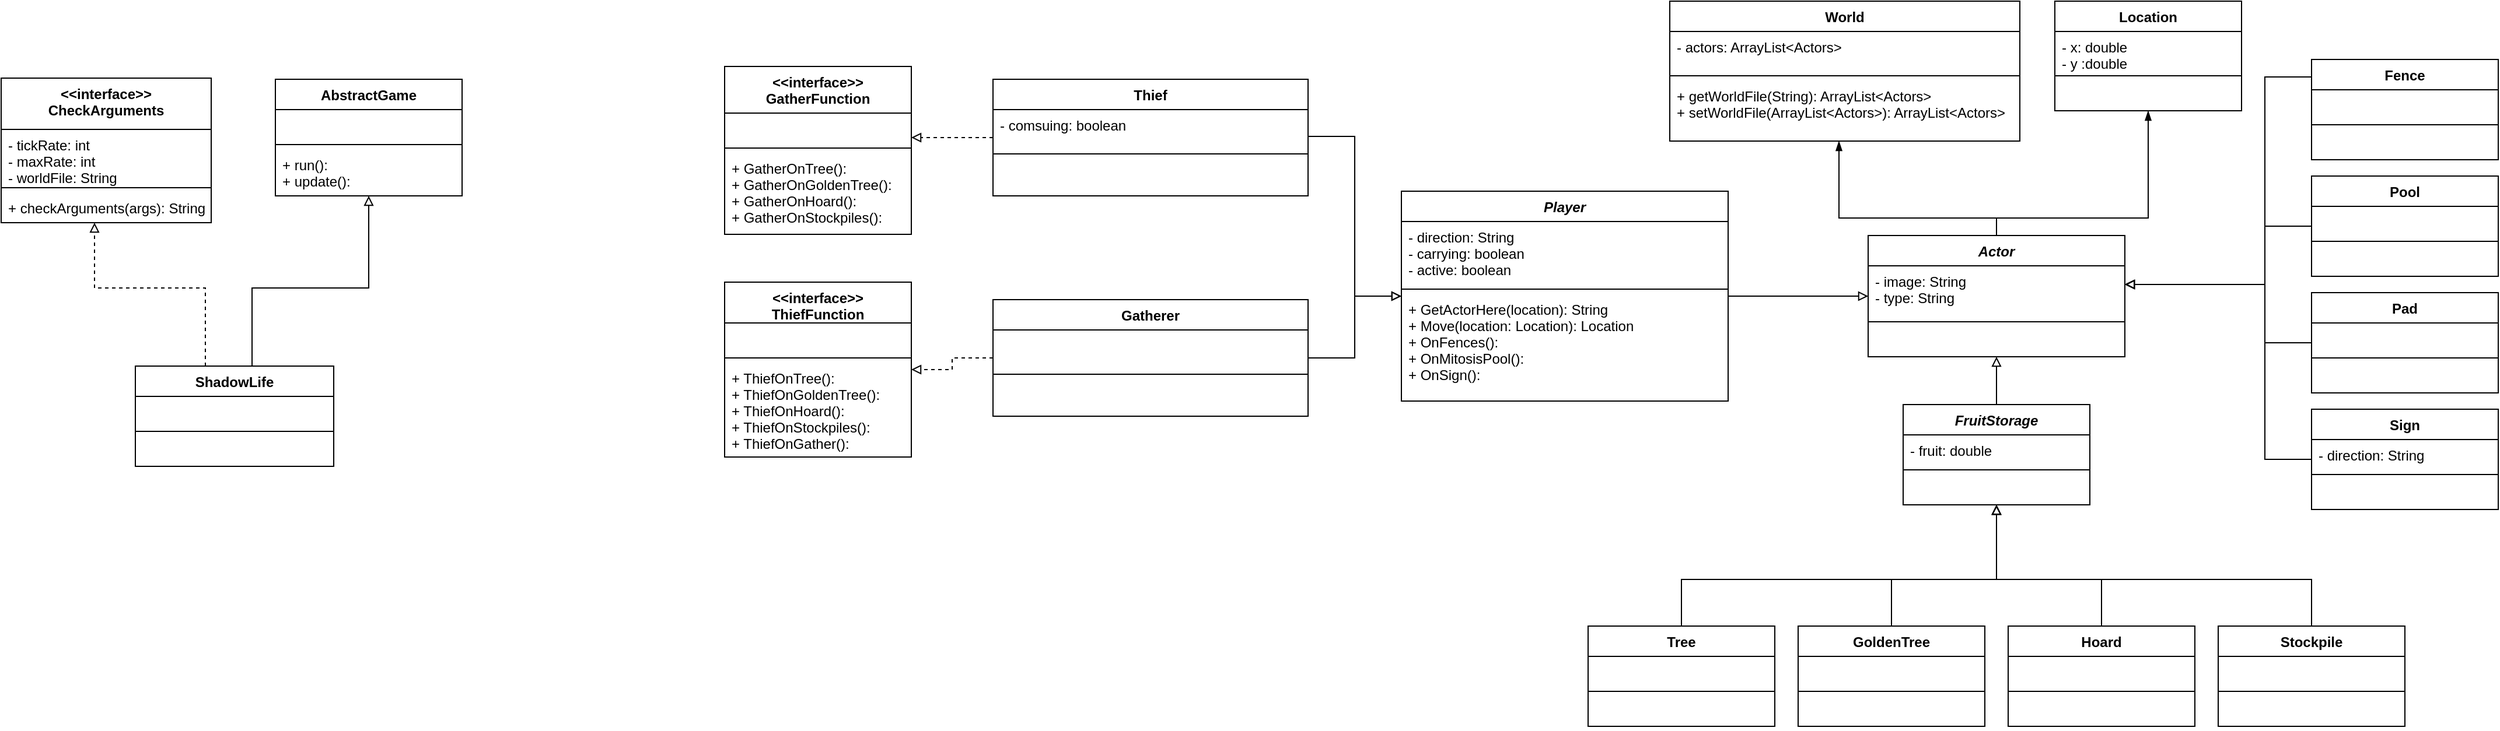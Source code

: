 <mxfile version="13.8.1" type="github">
  <diagram id="8bXLAqBgpqBfF3MkcfT9" name="Page-1">
    <mxGraphModel dx="2902" dy="1846" grid="1" gridSize="10" guides="1" tooltips="1" connect="1" arrows="1" fold="1" page="1" pageScale="1" pageWidth="827" pageHeight="1169" math="0" shadow="0">
      <root>
        <mxCell id="0" />
        <mxCell id="1" parent="0" />
        <mxCell id="_KqUHUQxYsWN_y9WbBXg-69" style="edgeStyle=orthogonalEdgeStyle;rounded=0;orthogonalLoop=1;jettySize=auto;html=1;endArrow=blockThin;endFill=1;" parent="1" source="AUTX05rUSj2o7FPqUN2a-1" target="_KqUHUQxYsWN_y9WbBXg-49" edge="1">
          <mxGeometry relative="1" as="geometry">
            <Array as="points">
              <mxPoint x="440" y="170" />
              <mxPoint x="570" y="170" />
            </Array>
          </mxGeometry>
        </mxCell>
        <mxCell id="_KqUHUQxYsWN_y9WbBXg-70" style="edgeStyle=orthogonalEdgeStyle;rounded=0;orthogonalLoop=1;jettySize=auto;html=1;endArrow=blockThin;endFill=1;" parent="1" source="AUTX05rUSj2o7FPqUN2a-1" target="_KqUHUQxYsWN_y9WbBXg-53" edge="1">
          <mxGeometry relative="1" as="geometry">
            <Array as="points">
              <mxPoint x="440" y="170" />
              <mxPoint x="305" y="170" />
            </Array>
          </mxGeometry>
        </mxCell>
        <mxCell id="_KqUHUQxYsWN_y9WbBXg-61" style="edgeStyle=orthogonalEdgeStyle;rounded=0;orthogonalLoop=1;jettySize=auto;html=1;endArrow=block;endFill=0;" parent="1" source="_KqUHUQxYsWN_y9WbBXg-1" target="_KqUHUQxYsWN_y9WbBXg-33" edge="1">
          <mxGeometry relative="1" as="geometry">
            <Array as="points">
              <mxPoint x="170" y="480" />
              <mxPoint x="440" y="480" />
            </Array>
          </mxGeometry>
        </mxCell>
        <mxCell id="_KqUHUQxYsWN_y9WbBXg-65" style="edgeStyle=orthogonalEdgeStyle;rounded=0;orthogonalLoop=1;jettySize=auto;html=1;endArrow=block;endFill=0;" parent="1" source="_KqUHUQxYsWN_y9WbBXg-33" target="AUTX05rUSj2o7FPqUN2a-1" edge="1">
          <mxGeometry relative="1" as="geometry" />
        </mxCell>
        <mxCell id="_KqUHUQxYsWN_y9WbBXg-33" value="FruitStorage" style="swimlane;fontStyle=3;align=center;verticalAlign=top;childLayout=stackLayout;horizontal=1;startSize=26;horizontalStack=0;resizeParent=1;resizeParentMax=0;resizeLast=0;collapsible=1;marginBottom=0;" parent="1" vertex="1">
          <mxGeometry x="360" y="330" width="160" height="86" as="geometry" />
        </mxCell>
        <mxCell id="_KqUHUQxYsWN_y9WbBXg-34" value="- fruit: double" style="text;strokeColor=none;fillColor=none;align=left;verticalAlign=top;spacingLeft=4;spacingRight=4;overflow=hidden;rotatable=0;points=[[0,0.5],[1,0.5]];portConstraint=eastwest;" parent="_KqUHUQxYsWN_y9WbBXg-33" vertex="1">
          <mxGeometry y="26" width="160" height="26" as="geometry" />
        </mxCell>
        <mxCell id="_KqUHUQxYsWN_y9WbBXg-35" value="" style="line;strokeWidth=1;fillColor=none;align=left;verticalAlign=middle;spacingTop=-1;spacingLeft=3;spacingRight=3;rotatable=0;labelPosition=right;points=[];portConstraint=eastwest;" parent="_KqUHUQxYsWN_y9WbBXg-33" vertex="1">
          <mxGeometry y="52" width="160" height="8" as="geometry" />
        </mxCell>
        <mxCell id="_KqUHUQxYsWN_y9WbBXg-36" value=" " style="text;strokeColor=none;fillColor=none;align=left;verticalAlign=top;spacingLeft=4;spacingRight=4;overflow=hidden;rotatable=0;points=[[0,0.5],[1,0.5]];portConstraint=eastwest;" parent="_KqUHUQxYsWN_y9WbBXg-33" vertex="1">
          <mxGeometry y="60" width="160" height="26" as="geometry" />
        </mxCell>
        <mxCell id="_KqUHUQxYsWN_y9WbBXg-66" style="edgeStyle=orthogonalEdgeStyle;rounded=0;orthogonalLoop=1;jettySize=auto;html=1;endArrow=block;endFill=0;" parent="1" source="_KqUHUQxYsWN_y9WbBXg-37" target="AUTX05rUSj2o7FPqUN2a-1" edge="1">
          <mxGeometry relative="1" as="geometry" />
        </mxCell>
        <mxCell id="_KqUHUQxYsWN_y9WbBXg-67" style="edgeStyle=orthogonalEdgeStyle;rounded=0;orthogonalLoop=1;jettySize=auto;html=1;endArrow=block;endFill=0;" parent="1" source="_KqUHUQxYsWN_y9WbBXg-41" target="_KqUHUQxYsWN_y9WbBXg-37" edge="1">
          <mxGeometry relative="1" as="geometry">
            <Array as="points">
              <mxPoint x="-110" y="100" />
              <mxPoint x="-110" y="237" />
            </Array>
          </mxGeometry>
        </mxCell>
        <mxCell id="OPrXJ3ff7VwbG-L7M6mP-23" style="edgeStyle=orthogonalEdgeStyle;rounded=0;orthogonalLoop=1;jettySize=auto;html=1;endArrow=block;endFill=0;dashed=1;" edge="1" parent="1" source="_KqUHUQxYsWN_y9WbBXg-41" target="OPrXJ3ff7VwbG-L7M6mP-15">
          <mxGeometry relative="1" as="geometry">
            <Array as="points">
              <mxPoint x="-490" y="100" />
              <mxPoint x="-490" y="100" />
            </Array>
          </mxGeometry>
        </mxCell>
        <mxCell id="OPrXJ3ff7VwbG-L7M6mP-24" style="edgeStyle=orthogonalEdgeStyle;rounded=0;orthogonalLoop=1;jettySize=auto;html=1;dashed=1;endArrow=block;endFill=0;" edge="1" parent="1" source="_KqUHUQxYsWN_y9WbBXg-45" target="OPrXJ3ff7VwbG-L7M6mP-19">
          <mxGeometry relative="1" as="geometry" />
        </mxCell>
        <mxCell id="_KqUHUQxYsWN_y9WbBXg-57" style="edgeStyle=orthogonalEdgeStyle;rounded=0;orthogonalLoop=1;jettySize=auto;html=1;endArrow=block;endFill=0;" parent="1" source="_KqUHUQxYsWN_y9WbBXg-18" target="AUTX05rUSj2o7FPqUN2a-1" edge="1">
          <mxGeometry relative="1" as="geometry">
            <Array as="points">
              <mxPoint x="790" y="49" />
              <mxPoint x="670" y="49" />
              <mxPoint x="670" y="227" />
            </Array>
          </mxGeometry>
        </mxCell>
        <mxCell id="_KqUHUQxYsWN_y9WbBXg-17" value="Fence" style="swimlane;fontStyle=1;align=center;verticalAlign=top;childLayout=stackLayout;horizontal=1;startSize=26;horizontalStack=0;resizeParent=1;resizeParentMax=0;resizeLast=0;collapsible=1;marginBottom=0;" parent="1" vertex="1">
          <mxGeometry x="710" y="34" width="160" height="86" as="geometry" />
        </mxCell>
        <mxCell id="_KqUHUQxYsWN_y9WbBXg-18" value=" " style="text;strokeColor=none;fillColor=none;align=left;verticalAlign=top;spacingLeft=4;spacingRight=4;overflow=hidden;rotatable=0;points=[[0,0.5],[1,0.5]];portConstraint=eastwest;" parent="_KqUHUQxYsWN_y9WbBXg-17" vertex="1">
          <mxGeometry y="26" width="160" height="26" as="geometry" />
        </mxCell>
        <mxCell id="_KqUHUQxYsWN_y9WbBXg-19" value="" style="line;strokeWidth=1;fillColor=none;align=left;verticalAlign=middle;spacingTop=-1;spacingLeft=3;spacingRight=3;rotatable=0;labelPosition=right;points=[];portConstraint=eastwest;" parent="_KqUHUQxYsWN_y9WbBXg-17" vertex="1">
          <mxGeometry y="52" width="160" height="8" as="geometry" />
        </mxCell>
        <mxCell id="_KqUHUQxYsWN_y9WbBXg-20" value=" " style="text;strokeColor=none;fillColor=none;align=left;verticalAlign=top;spacingLeft=4;spacingRight=4;overflow=hidden;rotatable=0;points=[[0,0.5],[1,0.5]];portConstraint=eastwest;" parent="_KqUHUQxYsWN_y9WbBXg-17" vertex="1">
          <mxGeometry y="60" width="160" height="26" as="geometry" />
        </mxCell>
        <mxCell id="_KqUHUQxYsWN_y9WbBXg-58" style="edgeStyle=orthogonalEdgeStyle;rounded=0;orthogonalLoop=1;jettySize=auto;html=1;endArrow=block;endFill=0;" parent="1" source="_KqUHUQxYsWN_y9WbBXg-21" target="AUTX05rUSj2o7FPqUN2a-1" edge="1">
          <mxGeometry relative="1" as="geometry">
            <Array as="points">
              <mxPoint x="670" y="177" />
              <mxPoint x="670" y="227" />
            </Array>
          </mxGeometry>
        </mxCell>
        <mxCell id="_KqUHUQxYsWN_y9WbBXg-21" value="Pool" style="swimlane;fontStyle=1;align=center;verticalAlign=top;childLayout=stackLayout;horizontal=1;startSize=26;horizontalStack=0;resizeParent=1;resizeParentMax=0;resizeLast=0;collapsible=1;marginBottom=0;" parent="1" vertex="1">
          <mxGeometry x="710" y="134" width="160" height="86" as="geometry" />
        </mxCell>
        <mxCell id="_KqUHUQxYsWN_y9WbBXg-22" value=" " style="text;strokeColor=none;fillColor=none;align=left;verticalAlign=top;spacingLeft=4;spacingRight=4;overflow=hidden;rotatable=0;points=[[0,0.5],[1,0.5]];portConstraint=eastwest;" parent="_KqUHUQxYsWN_y9WbBXg-21" vertex="1">
          <mxGeometry y="26" width="160" height="26" as="geometry" />
        </mxCell>
        <mxCell id="_KqUHUQxYsWN_y9WbBXg-23" value="" style="line;strokeWidth=1;fillColor=none;align=left;verticalAlign=middle;spacingTop=-1;spacingLeft=3;spacingRight=3;rotatable=0;labelPosition=right;points=[];portConstraint=eastwest;" parent="_KqUHUQxYsWN_y9WbBXg-21" vertex="1">
          <mxGeometry y="52" width="160" height="8" as="geometry" />
        </mxCell>
        <mxCell id="_KqUHUQxYsWN_y9WbBXg-24" value=" " style="text;strokeColor=none;fillColor=none;align=left;verticalAlign=top;spacingLeft=4;spacingRight=4;overflow=hidden;rotatable=0;points=[[0,0.5],[1,0.5]];portConstraint=eastwest;" parent="_KqUHUQxYsWN_y9WbBXg-21" vertex="1">
          <mxGeometry y="60" width="160" height="26" as="geometry" />
        </mxCell>
        <mxCell id="_KqUHUQxYsWN_y9WbBXg-59" style="edgeStyle=orthogonalEdgeStyle;rounded=0;orthogonalLoop=1;jettySize=auto;html=1;endArrow=block;endFill=0;" parent="1" source="_KqUHUQxYsWN_y9WbBXg-25" target="AUTX05rUSj2o7FPqUN2a-1" edge="1">
          <mxGeometry relative="1" as="geometry">
            <Array as="points">
              <mxPoint x="670" y="277" />
              <mxPoint x="670" y="227" />
            </Array>
          </mxGeometry>
        </mxCell>
        <mxCell id="_KqUHUQxYsWN_y9WbBXg-25" value="Pad" style="swimlane;fontStyle=1;align=center;verticalAlign=top;childLayout=stackLayout;horizontal=1;startSize=26;horizontalStack=0;resizeParent=1;resizeParentMax=0;resizeLast=0;collapsible=1;marginBottom=0;" parent="1" vertex="1">
          <mxGeometry x="710" y="234" width="160" height="86" as="geometry" />
        </mxCell>
        <mxCell id="_KqUHUQxYsWN_y9WbBXg-26" value=" " style="text;strokeColor=none;fillColor=none;align=left;verticalAlign=top;spacingLeft=4;spacingRight=4;overflow=hidden;rotatable=0;points=[[0,0.5],[1,0.5]];portConstraint=eastwest;" parent="_KqUHUQxYsWN_y9WbBXg-25" vertex="1">
          <mxGeometry y="26" width="160" height="26" as="geometry" />
        </mxCell>
        <mxCell id="_KqUHUQxYsWN_y9WbBXg-27" value="" style="line;strokeWidth=1;fillColor=none;align=left;verticalAlign=middle;spacingTop=-1;spacingLeft=3;spacingRight=3;rotatable=0;labelPosition=right;points=[];portConstraint=eastwest;" parent="_KqUHUQxYsWN_y9WbBXg-25" vertex="1">
          <mxGeometry y="52" width="160" height="8" as="geometry" />
        </mxCell>
        <mxCell id="_KqUHUQxYsWN_y9WbBXg-28" value=" " style="text;strokeColor=none;fillColor=none;align=left;verticalAlign=top;spacingLeft=4;spacingRight=4;overflow=hidden;rotatable=0;points=[[0,0.5],[1,0.5]];portConstraint=eastwest;" parent="_KqUHUQxYsWN_y9WbBXg-25" vertex="1">
          <mxGeometry y="60" width="160" height="26" as="geometry" />
        </mxCell>
        <mxCell id="_KqUHUQxYsWN_y9WbBXg-60" style="edgeStyle=orthogonalEdgeStyle;rounded=0;orthogonalLoop=1;jettySize=auto;html=1;endArrow=block;endFill=0;" parent="1" source="_KqUHUQxYsWN_y9WbBXg-29" target="AUTX05rUSj2o7FPqUN2a-1" edge="1">
          <mxGeometry relative="1" as="geometry">
            <Array as="points">
              <mxPoint x="670" y="377" />
              <mxPoint x="670" y="227" />
            </Array>
          </mxGeometry>
        </mxCell>
        <mxCell id="_KqUHUQxYsWN_y9WbBXg-29" value="Sign" style="swimlane;fontStyle=1;align=center;verticalAlign=top;childLayout=stackLayout;horizontal=1;startSize=26;horizontalStack=0;resizeParent=1;resizeParentMax=0;resizeLast=0;collapsible=1;marginBottom=0;" parent="1" vertex="1">
          <mxGeometry x="710" y="334" width="160" height="86" as="geometry" />
        </mxCell>
        <mxCell id="_KqUHUQxYsWN_y9WbBXg-30" value="- direction: String" style="text;strokeColor=none;fillColor=none;align=left;verticalAlign=top;spacingLeft=4;spacingRight=4;overflow=hidden;rotatable=0;points=[[0,0.5],[1,0.5]];portConstraint=eastwest;" parent="_KqUHUQxYsWN_y9WbBXg-29" vertex="1">
          <mxGeometry y="26" width="160" height="26" as="geometry" />
        </mxCell>
        <mxCell id="_KqUHUQxYsWN_y9WbBXg-31" value="" style="line;strokeWidth=1;fillColor=none;align=left;verticalAlign=middle;spacingTop=-1;spacingLeft=3;spacingRight=3;rotatable=0;labelPosition=right;points=[];portConstraint=eastwest;" parent="_KqUHUQxYsWN_y9WbBXg-29" vertex="1">
          <mxGeometry y="52" width="160" height="8" as="geometry" />
        </mxCell>
        <mxCell id="_KqUHUQxYsWN_y9WbBXg-32" value=" " style="text;strokeColor=none;fillColor=none;align=left;verticalAlign=top;spacingLeft=4;spacingRight=4;overflow=hidden;rotatable=0;points=[[0,0.5],[1,0.5]];portConstraint=eastwest;" parent="_KqUHUQxYsWN_y9WbBXg-29" vertex="1">
          <mxGeometry y="60" width="160" height="26" as="geometry" />
        </mxCell>
        <mxCell id="_KqUHUQxYsWN_y9WbBXg-63" style="edgeStyle=orthogonalEdgeStyle;rounded=0;orthogonalLoop=1;jettySize=auto;html=1;endArrow=block;endFill=0;" parent="1" source="_KqUHUQxYsWN_y9WbBXg-9" target="_KqUHUQxYsWN_y9WbBXg-33" edge="1">
          <mxGeometry relative="1" as="geometry">
            <Array as="points">
              <mxPoint x="530" y="480" />
              <mxPoint x="440" y="480" />
            </Array>
          </mxGeometry>
        </mxCell>
        <mxCell id="_KqUHUQxYsWN_y9WbBXg-9" value="Hoard" style="swimlane;fontStyle=1;align=center;verticalAlign=top;childLayout=stackLayout;horizontal=1;startSize=26;horizontalStack=0;resizeParent=1;resizeParentMax=0;resizeLast=0;collapsible=1;marginBottom=0;" parent="1" vertex="1">
          <mxGeometry x="450" y="520" width="160" height="86" as="geometry" />
        </mxCell>
        <mxCell id="_KqUHUQxYsWN_y9WbBXg-10" value=" " style="text;strokeColor=none;fillColor=none;align=left;verticalAlign=top;spacingLeft=4;spacingRight=4;overflow=hidden;rotatable=0;points=[[0,0.5],[1,0.5]];portConstraint=eastwest;" parent="_KqUHUQxYsWN_y9WbBXg-9" vertex="1">
          <mxGeometry y="26" width="160" height="26" as="geometry" />
        </mxCell>
        <mxCell id="_KqUHUQxYsWN_y9WbBXg-11" value="" style="line;strokeWidth=1;fillColor=none;align=left;verticalAlign=middle;spacingTop=-1;spacingLeft=3;spacingRight=3;rotatable=0;labelPosition=right;points=[];portConstraint=eastwest;" parent="_KqUHUQxYsWN_y9WbBXg-9" vertex="1">
          <mxGeometry y="52" width="160" height="8" as="geometry" />
        </mxCell>
        <mxCell id="_KqUHUQxYsWN_y9WbBXg-12" value=" " style="text;strokeColor=none;fillColor=none;align=left;verticalAlign=top;spacingLeft=4;spacingRight=4;overflow=hidden;rotatable=0;points=[[0,0.5],[1,0.5]];portConstraint=eastwest;" parent="_KqUHUQxYsWN_y9WbBXg-9" vertex="1">
          <mxGeometry y="60" width="160" height="26" as="geometry" />
        </mxCell>
        <mxCell id="_KqUHUQxYsWN_y9WbBXg-62" style="edgeStyle=orthogonalEdgeStyle;rounded=0;orthogonalLoop=1;jettySize=auto;html=1;endArrow=block;endFill=0;" parent="1" source="_KqUHUQxYsWN_y9WbBXg-5" target="_KqUHUQxYsWN_y9WbBXg-33" edge="1">
          <mxGeometry relative="1" as="geometry">
            <Array as="points">
              <mxPoint x="350" y="480" />
              <mxPoint x="440" y="480" />
            </Array>
          </mxGeometry>
        </mxCell>
        <mxCell id="_KqUHUQxYsWN_y9WbBXg-5" value="GoldenTree" style="swimlane;fontStyle=1;align=center;verticalAlign=top;childLayout=stackLayout;horizontal=1;startSize=26;horizontalStack=0;resizeParent=1;resizeParentMax=0;resizeLast=0;collapsible=1;marginBottom=0;" parent="1" vertex="1">
          <mxGeometry x="270" y="520" width="160" height="86" as="geometry" />
        </mxCell>
        <mxCell id="_KqUHUQxYsWN_y9WbBXg-6" value=" " style="text;strokeColor=none;fillColor=none;align=left;verticalAlign=top;spacingLeft=4;spacingRight=4;overflow=hidden;rotatable=0;points=[[0,0.5],[1,0.5]];portConstraint=eastwest;" parent="_KqUHUQxYsWN_y9WbBXg-5" vertex="1">
          <mxGeometry y="26" width="160" height="26" as="geometry" />
        </mxCell>
        <mxCell id="_KqUHUQxYsWN_y9WbBXg-7" value="" style="line;strokeWidth=1;fillColor=none;align=left;verticalAlign=middle;spacingTop=-1;spacingLeft=3;spacingRight=3;rotatable=0;labelPosition=right;points=[];portConstraint=eastwest;" parent="_KqUHUQxYsWN_y9WbBXg-5" vertex="1">
          <mxGeometry y="52" width="160" height="8" as="geometry" />
        </mxCell>
        <mxCell id="_KqUHUQxYsWN_y9WbBXg-8" value=" " style="text;strokeColor=none;fillColor=none;align=left;verticalAlign=top;spacingLeft=4;spacingRight=4;overflow=hidden;rotatable=0;points=[[0,0.5],[1,0.5]];portConstraint=eastwest;" parent="_KqUHUQxYsWN_y9WbBXg-5" vertex="1">
          <mxGeometry y="60" width="160" height="26" as="geometry" />
        </mxCell>
        <mxCell id="_KqUHUQxYsWN_y9WbBXg-1" value="Tree" style="swimlane;fontStyle=1;align=center;verticalAlign=top;childLayout=stackLayout;horizontal=1;startSize=26;horizontalStack=0;resizeParent=1;resizeParentMax=0;resizeLast=0;collapsible=1;marginBottom=0;" parent="1" vertex="1">
          <mxGeometry x="90" y="520" width="160" height="86" as="geometry" />
        </mxCell>
        <mxCell id="_KqUHUQxYsWN_y9WbBXg-2" value=" " style="text;strokeColor=none;fillColor=none;align=left;verticalAlign=top;spacingLeft=4;spacingRight=4;overflow=hidden;rotatable=0;points=[[0,0.5],[1,0.5]];portConstraint=eastwest;" parent="_KqUHUQxYsWN_y9WbBXg-1" vertex="1">
          <mxGeometry y="26" width="160" height="26" as="geometry" />
        </mxCell>
        <mxCell id="_KqUHUQxYsWN_y9WbBXg-3" value="" style="line;strokeWidth=1;fillColor=none;align=left;verticalAlign=middle;spacingTop=-1;spacingLeft=3;spacingRight=3;rotatable=0;labelPosition=right;points=[];portConstraint=eastwest;" parent="_KqUHUQxYsWN_y9WbBXg-1" vertex="1">
          <mxGeometry y="52" width="160" height="8" as="geometry" />
        </mxCell>
        <mxCell id="_KqUHUQxYsWN_y9WbBXg-4" value=" " style="text;strokeColor=none;fillColor=none;align=left;verticalAlign=top;spacingLeft=4;spacingRight=4;overflow=hidden;rotatable=0;points=[[0,0.5],[1,0.5]];portConstraint=eastwest;" parent="_KqUHUQxYsWN_y9WbBXg-1" vertex="1">
          <mxGeometry y="60" width="160" height="26" as="geometry" />
        </mxCell>
        <mxCell id="_KqUHUQxYsWN_y9WbBXg-64" style="edgeStyle=orthogonalEdgeStyle;rounded=0;orthogonalLoop=1;jettySize=auto;html=1;endArrow=block;endFill=0;" parent="1" source="_KqUHUQxYsWN_y9WbBXg-13" target="_KqUHUQxYsWN_y9WbBXg-33" edge="1">
          <mxGeometry relative="1" as="geometry">
            <Array as="points">
              <mxPoint x="710" y="480" />
              <mxPoint x="440" y="480" />
            </Array>
          </mxGeometry>
        </mxCell>
        <mxCell id="_KqUHUQxYsWN_y9WbBXg-13" value="Stockpile" style="swimlane;fontStyle=1;align=center;verticalAlign=top;childLayout=stackLayout;horizontal=1;startSize=26;horizontalStack=0;resizeParent=1;resizeParentMax=0;resizeLast=0;collapsible=1;marginBottom=0;" parent="1" vertex="1">
          <mxGeometry x="630" y="520" width="160" height="86" as="geometry" />
        </mxCell>
        <mxCell id="_KqUHUQxYsWN_y9WbBXg-14" value=" " style="text;strokeColor=none;fillColor=none;align=left;verticalAlign=top;spacingLeft=4;spacingRight=4;overflow=hidden;rotatable=0;points=[[0,0.5],[1,0.5]];portConstraint=eastwest;" parent="_KqUHUQxYsWN_y9WbBXg-13" vertex="1">
          <mxGeometry y="26" width="160" height="26" as="geometry" />
        </mxCell>
        <mxCell id="_KqUHUQxYsWN_y9WbBXg-15" value="" style="line;strokeWidth=1;fillColor=none;align=left;verticalAlign=middle;spacingTop=-1;spacingLeft=3;spacingRight=3;rotatable=0;labelPosition=right;points=[];portConstraint=eastwest;" parent="_KqUHUQxYsWN_y9WbBXg-13" vertex="1">
          <mxGeometry y="52" width="160" height="8" as="geometry" />
        </mxCell>
        <mxCell id="_KqUHUQxYsWN_y9WbBXg-16" value=" " style="text;strokeColor=none;fillColor=none;align=left;verticalAlign=top;spacingLeft=4;spacingRight=4;overflow=hidden;rotatable=0;points=[[0,0.5],[1,0.5]];portConstraint=eastwest;" parent="_KqUHUQxYsWN_y9WbBXg-13" vertex="1">
          <mxGeometry y="60" width="160" height="26" as="geometry" />
        </mxCell>
        <mxCell id="OPrXJ3ff7VwbG-L7M6mP-9" style="edgeStyle=orthogonalEdgeStyle;rounded=0;orthogonalLoop=1;jettySize=auto;html=1;endArrow=block;endFill=0;dashed=1;" edge="1" parent="1" source="OPrXJ3ff7VwbG-L7M6mP-1" target="OPrXJ3ff7VwbG-L7M6mP-5">
          <mxGeometry relative="1" as="geometry">
            <Array as="points">
              <mxPoint x="-1095" y="230" />
              <mxPoint x="-1190" y="230" />
            </Array>
          </mxGeometry>
        </mxCell>
        <mxCell id="OPrXJ3ff7VwbG-L7M6mP-14" style="edgeStyle=orthogonalEdgeStyle;rounded=0;orthogonalLoop=1;jettySize=auto;html=1;endArrow=block;endFill=0;" edge="1" parent="1" source="OPrXJ3ff7VwbG-L7M6mP-1" target="OPrXJ3ff7VwbG-L7M6mP-10">
          <mxGeometry relative="1" as="geometry">
            <Array as="points">
              <mxPoint x="-1055" y="230" />
              <mxPoint x="-955" y="230" />
            </Array>
          </mxGeometry>
        </mxCell>
        <mxCell id="OPrXJ3ff7VwbG-L7M6mP-5" value="&lt;&lt;interface&gt;&gt;&#xa;CheckArguments" style="swimlane;fontStyle=1;align=center;verticalAlign=top;childLayout=stackLayout;horizontal=1;startSize=44;horizontalStack=0;resizeParent=1;resizeParentMax=0;resizeLast=0;collapsible=1;marginBottom=0;" vertex="1" parent="1">
          <mxGeometry x="-1270" y="50" width="180" height="124" as="geometry" />
        </mxCell>
        <mxCell id="OPrXJ3ff7VwbG-L7M6mP-6" value="- tickRate: int&#xa;- maxRate: int&#xa;- worldFile: String" style="text;strokeColor=none;fillColor=none;align=left;verticalAlign=top;spacingLeft=4;spacingRight=4;overflow=hidden;rotatable=0;points=[[0,0.5],[1,0.5]];portConstraint=eastwest;" vertex="1" parent="OPrXJ3ff7VwbG-L7M6mP-5">
          <mxGeometry y="44" width="180" height="46" as="geometry" />
        </mxCell>
        <mxCell id="OPrXJ3ff7VwbG-L7M6mP-7" value="" style="line;strokeWidth=1;fillColor=none;align=left;verticalAlign=middle;spacingTop=-1;spacingLeft=3;spacingRight=3;rotatable=0;labelPosition=right;points=[];portConstraint=eastwest;" vertex="1" parent="OPrXJ3ff7VwbG-L7M6mP-5">
          <mxGeometry y="90" width="180" height="8" as="geometry" />
        </mxCell>
        <mxCell id="OPrXJ3ff7VwbG-L7M6mP-8" value="+ checkArguments(args): String" style="text;strokeColor=none;fillColor=none;align=left;verticalAlign=top;spacingLeft=4;spacingRight=4;overflow=hidden;rotatable=0;points=[[0,0.5],[1,0.5]];portConstraint=eastwest;" vertex="1" parent="OPrXJ3ff7VwbG-L7M6mP-5">
          <mxGeometry y="98" width="180" height="26" as="geometry" />
        </mxCell>
        <mxCell id="OPrXJ3ff7VwbG-L7M6mP-1" value="ShadowLife" style="swimlane;fontStyle=1;align=center;verticalAlign=top;childLayout=stackLayout;horizontal=1;startSize=26;horizontalStack=0;resizeParent=1;resizeParentMax=0;resizeLast=0;collapsible=1;marginBottom=0;" vertex="1" parent="1">
          <mxGeometry x="-1155" y="297" width="170" height="86" as="geometry" />
        </mxCell>
        <mxCell id="OPrXJ3ff7VwbG-L7M6mP-2" value=" " style="text;strokeColor=none;fillColor=none;align=left;verticalAlign=top;spacingLeft=4;spacingRight=4;overflow=hidden;rotatable=0;points=[[0,0.5],[1,0.5]];portConstraint=eastwest;" vertex="1" parent="OPrXJ3ff7VwbG-L7M6mP-1">
          <mxGeometry y="26" width="170" height="26" as="geometry" />
        </mxCell>
        <mxCell id="OPrXJ3ff7VwbG-L7M6mP-3" value="" style="line;strokeWidth=1;fillColor=none;align=left;verticalAlign=middle;spacingTop=-1;spacingLeft=3;spacingRight=3;rotatable=0;labelPosition=right;points=[];portConstraint=eastwest;" vertex="1" parent="OPrXJ3ff7VwbG-L7M6mP-1">
          <mxGeometry y="52" width="170" height="8" as="geometry" />
        </mxCell>
        <mxCell id="OPrXJ3ff7VwbG-L7M6mP-4" value=" " style="text;strokeColor=none;fillColor=none;align=left;verticalAlign=top;spacingLeft=4;spacingRight=4;overflow=hidden;rotatable=0;points=[[0,0.5],[1,0.5]];portConstraint=eastwest;" vertex="1" parent="OPrXJ3ff7VwbG-L7M6mP-1">
          <mxGeometry y="60" width="170" height="26" as="geometry" />
        </mxCell>
        <mxCell id="OPrXJ3ff7VwbG-L7M6mP-10" value="AbstractGame" style="swimlane;fontStyle=1;align=center;verticalAlign=top;childLayout=stackLayout;horizontal=1;startSize=26;horizontalStack=0;resizeParent=1;resizeParentMax=0;resizeLast=0;collapsible=1;marginBottom=0;" vertex="1" parent="1">
          <mxGeometry x="-1035" y="51" width="160" height="100" as="geometry" />
        </mxCell>
        <mxCell id="OPrXJ3ff7VwbG-L7M6mP-11" value=" " style="text;strokeColor=none;fillColor=none;align=left;verticalAlign=top;spacingLeft=4;spacingRight=4;overflow=hidden;rotatable=0;points=[[0,0.5],[1,0.5]];portConstraint=eastwest;" vertex="1" parent="OPrXJ3ff7VwbG-L7M6mP-10">
          <mxGeometry y="26" width="160" height="26" as="geometry" />
        </mxCell>
        <mxCell id="OPrXJ3ff7VwbG-L7M6mP-12" value="" style="line;strokeWidth=1;fillColor=none;align=left;verticalAlign=middle;spacingTop=-1;spacingLeft=3;spacingRight=3;rotatable=0;labelPosition=right;points=[];portConstraint=eastwest;" vertex="1" parent="OPrXJ3ff7VwbG-L7M6mP-10">
          <mxGeometry y="52" width="160" height="8" as="geometry" />
        </mxCell>
        <mxCell id="OPrXJ3ff7VwbG-L7M6mP-13" value="+ run(): &#xa;+ update():" style="text;strokeColor=none;fillColor=none;align=left;verticalAlign=top;spacingLeft=4;spacingRight=4;overflow=hidden;rotatable=0;points=[[0,0.5],[1,0.5]];portConstraint=eastwest;" vertex="1" parent="OPrXJ3ff7VwbG-L7M6mP-10">
          <mxGeometry y="60" width="160" height="40" as="geometry" />
        </mxCell>
        <mxCell id="OPrXJ3ff7VwbG-L7M6mP-15" value="&lt;&lt;interface&gt;&gt;&#xa;GatherFunction" style="swimlane;fontStyle=1;align=center;verticalAlign=top;childLayout=stackLayout;horizontal=1;startSize=40;horizontalStack=0;resizeParent=1;resizeParentMax=0;resizeLast=0;collapsible=1;marginBottom=0;" vertex="1" parent="1">
          <mxGeometry x="-650" y="40" width="160" height="144" as="geometry" />
        </mxCell>
        <mxCell id="OPrXJ3ff7VwbG-L7M6mP-16" value=" " style="text;strokeColor=none;fillColor=none;align=left;verticalAlign=top;spacingLeft=4;spacingRight=4;overflow=hidden;rotatable=0;points=[[0,0.5],[1,0.5]];portConstraint=eastwest;" vertex="1" parent="OPrXJ3ff7VwbG-L7M6mP-15">
          <mxGeometry y="40" width="160" height="26" as="geometry" />
        </mxCell>
        <mxCell id="OPrXJ3ff7VwbG-L7M6mP-17" value="" style="line;strokeWidth=1;fillColor=none;align=left;verticalAlign=middle;spacingTop=-1;spacingLeft=3;spacingRight=3;rotatable=0;labelPosition=right;points=[];portConstraint=eastwest;" vertex="1" parent="OPrXJ3ff7VwbG-L7M6mP-15">
          <mxGeometry y="66" width="160" height="8" as="geometry" />
        </mxCell>
        <mxCell id="OPrXJ3ff7VwbG-L7M6mP-18" value="+ GatherOnTree(): &#xa;+ GatherOnGoldenTree(): &#xa;+ GatherOnHoard(): &#xa;+ GatherOnStockpiles(): " style="text;strokeColor=none;fillColor=none;align=left;verticalAlign=top;spacingLeft=4;spacingRight=4;overflow=hidden;rotatable=0;points=[[0,0.5],[1,0.5]];portConstraint=eastwest;" vertex="1" parent="OPrXJ3ff7VwbG-L7M6mP-15">
          <mxGeometry y="74" width="160" height="70" as="geometry" />
        </mxCell>
        <mxCell id="OPrXJ3ff7VwbG-L7M6mP-19" value="&lt;&lt;interface&gt;&gt;&#xa;ThiefFunction" style="swimlane;fontStyle=1;align=center;verticalAlign=top;childLayout=stackLayout;horizontal=1;startSize=35;horizontalStack=0;resizeParent=1;resizeParentMax=0;resizeLast=0;collapsible=1;marginBottom=0;" vertex="1" parent="1">
          <mxGeometry x="-650" y="225" width="160" height="150" as="geometry" />
        </mxCell>
        <mxCell id="OPrXJ3ff7VwbG-L7M6mP-20" value=" " style="text;strokeColor=none;fillColor=none;align=left;verticalAlign=top;spacingLeft=4;spacingRight=4;overflow=hidden;rotatable=0;points=[[0,0.5],[1,0.5]];portConstraint=eastwest;" vertex="1" parent="OPrXJ3ff7VwbG-L7M6mP-19">
          <mxGeometry y="35" width="160" height="26" as="geometry" />
        </mxCell>
        <mxCell id="OPrXJ3ff7VwbG-L7M6mP-21" value="" style="line;strokeWidth=1;fillColor=none;align=left;verticalAlign=middle;spacingTop=-1;spacingLeft=3;spacingRight=3;rotatable=0;labelPosition=right;points=[];portConstraint=eastwest;" vertex="1" parent="OPrXJ3ff7VwbG-L7M6mP-19">
          <mxGeometry y="61" width="160" height="8" as="geometry" />
        </mxCell>
        <mxCell id="OPrXJ3ff7VwbG-L7M6mP-22" value="+ ThiefOnTree(): &#xa;+ ThiefOnGoldenTree(): &#xa;+ ThiefOnHoard(): &#xa;+ ThiefOnStockpiles():&#xa;+ ThiefOnGather(): " style="text;strokeColor=none;fillColor=none;align=left;verticalAlign=top;spacingLeft=4;spacingRight=4;overflow=hidden;rotatable=0;points=[[0,0.5],[1,0.5]];portConstraint=eastwest;" vertex="1" parent="OPrXJ3ff7VwbG-L7M6mP-19">
          <mxGeometry y="69" width="160" height="81" as="geometry" />
        </mxCell>
        <mxCell id="_KqUHUQxYsWN_y9WbBXg-53" value="World" style="swimlane;fontStyle=1;align=center;verticalAlign=top;childLayout=stackLayout;horizontal=1;startSize=26;horizontalStack=0;resizeParent=1;resizeParentMax=0;resizeLast=0;collapsible=1;marginBottom=0;" parent="1" vertex="1">
          <mxGeometry x="160" y="-16" width="300" height="120" as="geometry" />
        </mxCell>
        <mxCell id="_KqUHUQxYsWN_y9WbBXg-54" value="- actors: ArrayList&lt;Actors&gt;" style="text;strokeColor=none;fillColor=none;align=left;verticalAlign=top;spacingLeft=4;spacingRight=4;overflow=hidden;rotatable=0;points=[[0,0.5],[1,0.5]];portConstraint=eastwest;" parent="_KqUHUQxYsWN_y9WbBXg-53" vertex="1">
          <mxGeometry y="26" width="300" height="34" as="geometry" />
        </mxCell>
        <mxCell id="_KqUHUQxYsWN_y9WbBXg-55" value="" style="line;strokeWidth=1;fillColor=none;align=left;verticalAlign=middle;spacingTop=-1;spacingLeft=3;spacingRight=3;rotatable=0;labelPosition=right;points=[];portConstraint=eastwest;" parent="_KqUHUQxYsWN_y9WbBXg-53" vertex="1">
          <mxGeometry y="60" width="300" height="8" as="geometry" />
        </mxCell>
        <mxCell id="_KqUHUQxYsWN_y9WbBXg-56" value="+ getWorldFile(String): ArrayList&lt;Actors&gt;&#xa;+ setWorldFile(ArrayList&lt;Actors&gt;): ArrayList&lt;Actors&gt;&#xa;" style="text;strokeColor=none;fillColor=none;align=left;verticalAlign=top;spacingLeft=4;spacingRight=4;overflow=hidden;rotatable=0;points=[[0,0.5],[1,0.5]];portConstraint=eastwest;" parent="_KqUHUQxYsWN_y9WbBXg-53" vertex="1">
          <mxGeometry y="68" width="300" height="52" as="geometry" />
        </mxCell>
        <mxCell id="_KqUHUQxYsWN_y9WbBXg-37" value="Player" style="swimlane;fontStyle=3;align=center;verticalAlign=top;childLayout=stackLayout;horizontal=1;startSize=26;horizontalStack=0;resizeParent=1;resizeParentMax=0;resizeLast=0;collapsible=1;marginBottom=0;" parent="1" vertex="1">
          <mxGeometry x="-70" y="147" width="280" height="180" as="geometry" />
        </mxCell>
        <mxCell id="_KqUHUQxYsWN_y9WbBXg-38" value="- direction: String&#xa;- carrying: boolean&#xa;- active: boolean" style="text;strokeColor=none;fillColor=none;align=left;verticalAlign=top;spacingLeft=4;spacingRight=4;overflow=hidden;rotatable=0;points=[[0,0.5],[1,0.5]];portConstraint=eastwest;" parent="_KqUHUQxYsWN_y9WbBXg-37" vertex="1">
          <mxGeometry y="26" width="280" height="54" as="geometry" />
        </mxCell>
        <mxCell id="_KqUHUQxYsWN_y9WbBXg-39" value="" style="line;strokeWidth=1;fillColor=none;align=left;verticalAlign=middle;spacingTop=-1;spacingLeft=3;spacingRight=3;rotatable=0;labelPosition=right;points=[];portConstraint=eastwest;" parent="_KqUHUQxYsWN_y9WbBXg-37" vertex="1">
          <mxGeometry y="80" width="280" height="8" as="geometry" />
        </mxCell>
        <mxCell id="_KqUHUQxYsWN_y9WbBXg-40" value="+ GetActorHere(location): String&#xa;+ Move(location: Location): Location&#xa;+ OnFences(): &#xa;+ OnMitosisPool():&#xa;+ OnSign():  &#xa;&#xa;" style="text;strokeColor=none;fillColor=none;align=left;verticalAlign=top;spacingLeft=4;spacingRight=4;overflow=hidden;rotatable=0;points=[[0,0.5],[1,0.5]];portConstraint=eastwest;" parent="_KqUHUQxYsWN_y9WbBXg-37" vertex="1">
          <mxGeometry y="88" width="280" height="92" as="geometry" />
        </mxCell>
        <mxCell id="_KqUHUQxYsWN_y9WbBXg-41" value="Thief" style="swimlane;fontStyle=1;align=center;verticalAlign=top;childLayout=stackLayout;horizontal=1;startSize=26;horizontalStack=0;resizeParent=1;resizeParentMax=0;resizeLast=0;collapsible=1;marginBottom=0;" parent="1" vertex="1">
          <mxGeometry x="-420" y="51" width="270" height="100" as="geometry" />
        </mxCell>
        <mxCell id="_KqUHUQxYsWN_y9WbBXg-42" value="- comsuing: boolean" style="text;strokeColor=none;fillColor=none;align=left;verticalAlign=top;spacingLeft=4;spacingRight=4;overflow=hidden;rotatable=0;points=[[0,0.5],[1,0.5]];portConstraint=eastwest;" parent="_KqUHUQxYsWN_y9WbBXg-41" vertex="1">
          <mxGeometry y="26" width="270" height="34" as="geometry" />
        </mxCell>
        <mxCell id="_KqUHUQxYsWN_y9WbBXg-43" value="" style="line;strokeWidth=1;fillColor=none;align=left;verticalAlign=middle;spacingTop=-1;spacingLeft=3;spacingRight=3;rotatable=0;labelPosition=right;points=[];portConstraint=eastwest;" parent="_KqUHUQxYsWN_y9WbBXg-41" vertex="1">
          <mxGeometry y="60" width="270" height="8" as="geometry" />
        </mxCell>
        <mxCell id="_KqUHUQxYsWN_y9WbBXg-44" value=" " style="text;strokeColor=none;fillColor=none;align=left;verticalAlign=top;spacingLeft=4;spacingRight=4;overflow=hidden;rotatable=0;points=[[0,0.5],[1,0.5]];portConstraint=eastwest;" parent="_KqUHUQxYsWN_y9WbBXg-41" vertex="1">
          <mxGeometry y="68" width="270" height="32" as="geometry" />
        </mxCell>
        <mxCell id="OPrXJ3ff7VwbG-L7M6mP-25" style="edgeStyle=orthogonalEdgeStyle;rounded=0;orthogonalLoop=1;jettySize=auto;html=1;endArrow=block;endFill=0;" edge="1" parent="1" source="_KqUHUQxYsWN_y9WbBXg-45" target="_KqUHUQxYsWN_y9WbBXg-37">
          <mxGeometry relative="1" as="geometry" />
        </mxCell>
        <mxCell id="_KqUHUQxYsWN_y9WbBXg-45" value="Gatherer" style="swimlane;fontStyle=1;align=center;verticalAlign=top;childLayout=stackLayout;horizontal=1;startSize=26;horizontalStack=0;resizeParent=1;resizeParentMax=0;resizeLast=0;collapsible=1;marginBottom=0;" parent="1" vertex="1">
          <mxGeometry x="-420" y="240" width="270" height="100" as="geometry" />
        </mxCell>
        <mxCell id="_KqUHUQxYsWN_y9WbBXg-46" value=" " style="text;strokeColor=none;fillColor=none;align=left;verticalAlign=top;spacingLeft=4;spacingRight=4;overflow=hidden;rotatable=0;points=[[0,0.5],[1,0.5]];portConstraint=eastwest;" parent="_KqUHUQxYsWN_y9WbBXg-45" vertex="1">
          <mxGeometry y="26" width="270" height="34" as="geometry" />
        </mxCell>
        <mxCell id="_KqUHUQxYsWN_y9WbBXg-47" value="" style="line;strokeWidth=1;fillColor=none;align=left;verticalAlign=middle;spacingTop=-1;spacingLeft=3;spacingRight=3;rotatable=0;labelPosition=right;points=[];portConstraint=eastwest;" parent="_KqUHUQxYsWN_y9WbBXg-45" vertex="1">
          <mxGeometry y="60" width="270" height="8" as="geometry" />
        </mxCell>
        <mxCell id="_KqUHUQxYsWN_y9WbBXg-48" value=" " style="text;strokeColor=none;fillColor=none;align=left;verticalAlign=top;spacingLeft=4;spacingRight=4;overflow=hidden;rotatable=0;points=[[0,0.5],[1,0.5]];portConstraint=eastwest;" parent="_KqUHUQxYsWN_y9WbBXg-45" vertex="1">
          <mxGeometry y="68" width="270" height="32" as="geometry" />
        </mxCell>
        <mxCell id="_KqUHUQxYsWN_y9WbBXg-49" value="Location" style="swimlane;fontStyle=1;align=center;verticalAlign=top;childLayout=stackLayout;horizontal=1;startSize=26;horizontalStack=0;resizeParent=1;resizeParentMax=0;resizeLast=0;collapsible=1;marginBottom=0;" parent="1" vertex="1">
          <mxGeometry x="490" y="-16" width="160" height="94" as="geometry" />
        </mxCell>
        <mxCell id="_KqUHUQxYsWN_y9WbBXg-50" value="- x: double&#xa;- y :double" style="text;strokeColor=none;fillColor=none;align=left;verticalAlign=top;spacingLeft=4;spacingRight=4;overflow=hidden;rotatable=0;points=[[0,0.5],[1,0.5]];portConstraint=eastwest;" parent="_KqUHUQxYsWN_y9WbBXg-49" vertex="1">
          <mxGeometry y="26" width="160" height="34" as="geometry" />
        </mxCell>
        <mxCell id="_KqUHUQxYsWN_y9WbBXg-51" value="" style="line;strokeWidth=1;fillColor=none;align=left;verticalAlign=middle;spacingTop=-1;spacingLeft=3;spacingRight=3;rotatable=0;labelPosition=right;points=[];portConstraint=eastwest;" parent="_KqUHUQxYsWN_y9WbBXg-49" vertex="1">
          <mxGeometry y="60" width="160" height="8" as="geometry" />
        </mxCell>
        <mxCell id="_KqUHUQxYsWN_y9WbBXg-52" value=" " style="text;strokeColor=none;fillColor=none;align=left;verticalAlign=top;spacingLeft=4;spacingRight=4;overflow=hidden;rotatable=0;points=[[0,0.5],[1,0.5]];portConstraint=eastwest;" parent="_KqUHUQxYsWN_y9WbBXg-49" vertex="1">
          <mxGeometry y="68" width="160" height="26" as="geometry" />
        </mxCell>
        <mxCell id="AUTX05rUSj2o7FPqUN2a-1" value="Actor" style="swimlane;fontStyle=3;align=center;verticalAlign=top;childLayout=stackLayout;horizontal=1;startSize=26;horizontalStack=0;resizeParent=1;resizeParentMax=0;resizeLast=0;collapsible=1;marginBottom=0;" parent="1" vertex="1">
          <mxGeometry x="330" y="185" width="220" height="104" as="geometry" />
        </mxCell>
        <mxCell id="AUTX05rUSj2o7FPqUN2a-2" value="- image: String&#xa;- type: String" style="text;strokeColor=none;fillColor=none;align=left;verticalAlign=top;spacingLeft=4;spacingRight=4;overflow=hidden;rotatable=0;points=[[0,0.5],[1,0.5]];portConstraint=eastwest;" parent="AUTX05rUSj2o7FPqUN2a-1" vertex="1">
          <mxGeometry y="26" width="220" height="44" as="geometry" />
        </mxCell>
        <mxCell id="AUTX05rUSj2o7FPqUN2a-3" value="" style="line;strokeWidth=1;fillColor=none;align=left;verticalAlign=middle;spacingTop=-1;spacingLeft=3;spacingRight=3;rotatable=0;labelPosition=right;points=[];portConstraint=eastwest;" parent="AUTX05rUSj2o7FPqUN2a-1" vertex="1">
          <mxGeometry y="70" width="220" height="8" as="geometry" />
        </mxCell>
        <mxCell id="AUTX05rUSj2o7FPqUN2a-4" value=" " style="text;strokeColor=none;fillColor=none;align=left;verticalAlign=top;spacingLeft=4;spacingRight=4;overflow=hidden;rotatable=0;points=[[0,0.5],[1,0.5]];portConstraint=eastwest;" parent="AUTX05rUSj2o7FPqUN2a-1" vertex="1">
          <mxGeometry y="78" width="220" height="26" as="geometry" />
        </mxCell>
      </root>
    </mxGraphModel>
  </diagram>
</mxfile>
